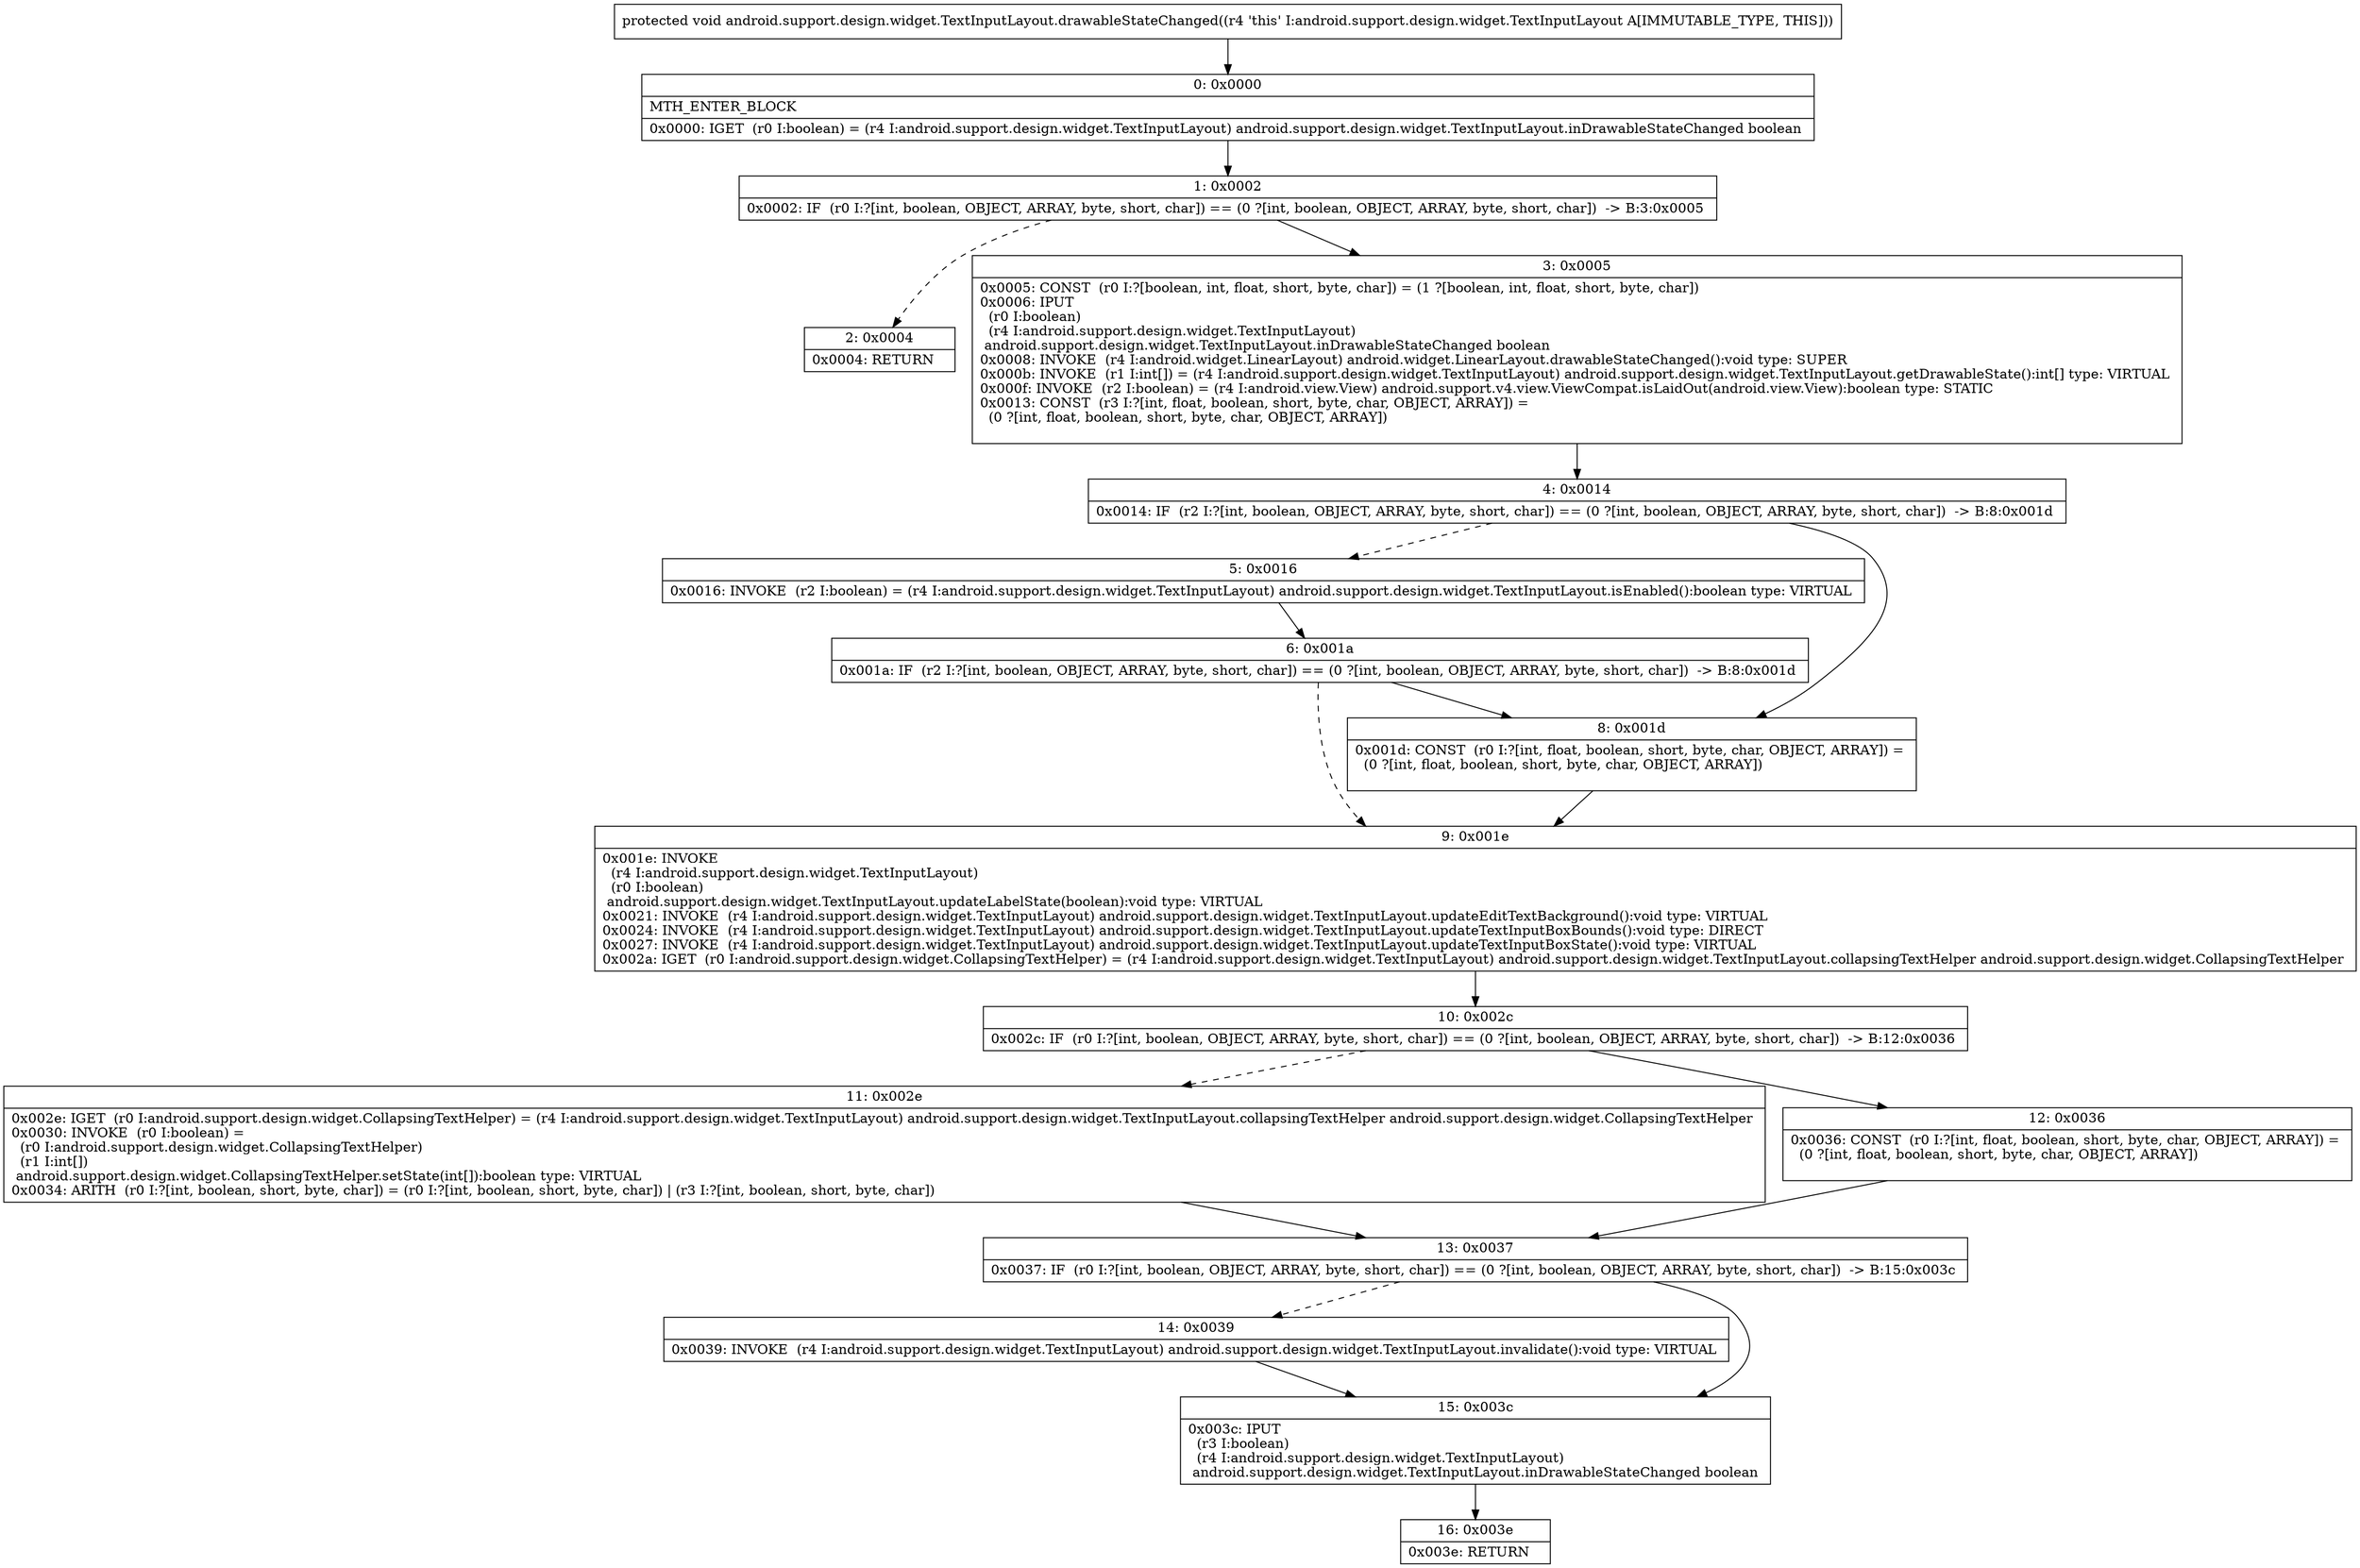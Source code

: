 digraph "CFG forandroid.support.design.widget.TextInputLayout.drawableStateChanged()V" {
Node_0 [shape=record,label="{0\:\ 0x0000|MTH_ENTER_BLOCK\l|0x0000: IGET  (r0 I:boolean) = (r4 I:android.support.design.widget.TextInputLayout) android.support.design.widget.TextInputLayout.inDrawableStateChanged boolean \l}"];
Node_1 [shape=record,label="{1\:\ 0x0002|0x0002: IF  (r0 I:?[int, boolean, OBJECT, ARRAY, byte, short, char]) == (0 ?[int, boolean, OBJECT, ARRAY, byte, short, char])  \-\> B:3:0x0005 \l}"];
Node_2 [shape=record,label="{2\:\ 0x0004|0x0004: RETURN   \l}"];
Node_3 [shape=record,label="{3\:\ 0x0005|0x0005: CONST  (r0 I:?[boolean, int, float, short, byte, char]) = (1 ?[boolean, int, float, short, byte, char]) \l0x0006: IPUT  \l  (r0 I:boolean)\l  (r4 I:android.support.design.widget.TextInputLayout)\l android.support.design.widget.TextInputLayout.inDrawableStateChanged boolean \l0x0008: INVOKE  (r4 I:android.widget.LinearLayout) android.widget.LinearLayout.drawableStateChanged():void type: SUPER \l0x000b: INVOKE  (r1 I:int[]) = (r4 I:android.support.design.widget.TextInputLayout) android.support.design.widget.TextInputLayout.getDrawableState():int[] type: VIRTUAL \l0x000f: INVOKE  (r2 I:boolean) = (r4 I:android.view.View) android.support.v4.view.ViewCompat.isLaidOut(android.view.View):boolean type: STATIC \l0x0013: CONST  (r3 I:?[int, float, boolean, short, byte, char, OBJECT, ARRAY]) = \l  (0 ?[int, float, boolean, short, byte, char, OBJECT, ARRAY])\l \l}"];
Node_4 [shape=record,label="{4\:\ 0x0014|0x0014: IF  (r2 I:?[int, boolean, OBJECT, ARRAY, byte, short, char]) == (0 ?[int, boolean, OBJECT, ARRAY, byte, short, char])  \-\> B:8:0x001d \l}"];
Node_5 [shape=record,label="{5\:\ 0x0016|0x0016: INVOKE  (r2 I:boolean) = (r4 I:android.support.design.widget.TextInputLayout) android.support.design.widget.TextInputLayout.isEnabled():boolean type: VIRTUAL \l}"];
Node_6 [shape=record,label="{6\:\ 0x001a|0x001a: IF  (r2 I:?[int, boolean, OBJECT, ARRAY, byte, short, char]) == (0 ?[int, boolean, OBJECT, ARRAY, byte, short, char])  \-\> B:8:0x001d \l}"];
Node_8 [shape=record,label="{8\:\ 0x001d|0x001d: CONST  (r0 I:?[int, float, boolean, short, byte, char, OBJECT, ARRAY]) = \l  (0 ?[int, float, boolean, short, byte, char, OBJECT, ARRAY])\l \l}"];
Node_9 [shape=record,label="{9\:\ 0x001e|0x001e: INVOKE  \l  (r4 I:android.support.design.widget.TextInputLayout)\l  (r0 I:boolean)\l android.support.design.widget.TextInputLayout.updateLabelState(boolean):void type: VIRTUAL \l0x0021: INVOKE  (r4 I:android.support.design.widget.TextInputLayout) android.support.design.widget.TextInputLayout.updateEditTextBackground():void type: VIRTUAL \l0x0024: INVOKE  (r4 I:android.support.design.widget.TextInputLayout) android.support.design.widget.TextInputLayout.updateTextInputBoxBounds():void type: DIRECT \l0x0027: INVOKE  (r4 I:android.support.design.widget.TextInputLayout) android.support.design.widget.TextInputLayout.updateTextInputBoxState():void type: VIRTUAL \l0x002a: IGET  (r0 I:android.support.design.widget.CollapsingTextHelper) = (r4 I:android.support.design.widget.TextInputLayout) android.support.design.widget.TextInputLayout.collapsingTextHelper android.support.design.widget.CollapsingTextHelper \l}"];
Node_10 [shape=record,label="{10\:\ 0x002c|0x002c: IF  (r0 I:?[int, boolean, OBJECT, ARRAY, byte, short, char]) == (0 ?[int, boolean, OBJECT, ARRAY, byte, short, char])  \-\> B:12:0x0036 \l}"];
Node_11 [shape=record,label="{11\:\ 0x002e|0x002e: IGET  (r0 I:android.support.design.widget.CollapsingTextHelper) = (r4 I:android.support.design.widget.TextInputLayout) android.support.design.widget.TextInputLayout.collapsingTextHelper android.support.design.widget.CollapsingTextHelper \l0x0030: INVOKE  (r0 I:boolean) = \l  (r0 I:android.support.design.widget.CollapsingTextHelper)\l  (r1 I:int[])\l android.support.design.widget.CollapsingTextHelper.setState(int[]):boolean type: VIRTUAL \l0x0034: ARITH  (r0 I:?[int, boolean, short, byte, char]) = (r0 I:?[int, boolean, short, byte, char]) \| (r3 I:?[int, boolean, short, byte, char]) \l}"];
Node_12 [shape=record,label="{12\:\ 0x0036|0x0036: CONST  (r0 I:?[int, float, boolean, short, byte, char, OBJECT, ARRAY]) = \l  (0 ?[int, float, boolean, short, byte, char, OBJECT, ARRAY])\l \l}"];
Node_13 [shape=record,label="{13\:\ 0x0037|0x0037: IF  (r0 I:?[int, boolean, OBJECT, ARRAY, byte, short, char]) == (0 ?[int, boolean, OBJECT, ARRAY, byte, short, char])  \-\> B:15:0x003c \l}"];
Node_14 [shape=record,label="{14\:\ 0x0039|0x0039: INVOKE  (r4 I:android.support.design.widget.TextInputLayout) android.support.design.widget.TextInputLayout.invalidate():void type: VIRTUAL \l}"];
Node_15 [shape=record,label="{15\:\ 0x003c|0x003c: IPUT  \l  (r3 I:boolean)\l  (r4 I:android.support.design.widget.TextInputLayout)\l android.support.design.widget.TextInputLayout.inDrawableStateChanged boolean \l}"];
Node_16 [shape=record,label="{16\:\ 0x003e|0x003e: RETURN   \l}"];
MethodNode[shape=record,label="{protected void android.support.design.widget.TextInputLayout.drawableStateChanged((r4 'this' I:android.support.design.widget.TextInputLayout A[IMMUTABLE_TYPE, THIS])) }"];
MethodNode -> Node_0;
Node_0 -> Node_1;
Node_1 -> Node_2[style=dashed];
Node_1 -> Node_3;
Node_3 -> Node_4;
Node_4 -> Node_5[style=dashed];
Node_4 -> Node_8;
Node_5 -> Node_6;
Node_6 -> Node_8;
Node_6 -> Node_9[style=dashed];
Node_8 -> Node_9;
Node_9 -> Node_10;
Node_10 -> Node_11[style=dashed];
Node_10 -> Node_12;
Node_11 -> Node_13;
Node_12 -> Node_13;
Node_13 -> Node_14[style=dashed];
Node_13 -> Node_15;
Node_14 -> Node_15;
Node_15 -> Node_16;
}

